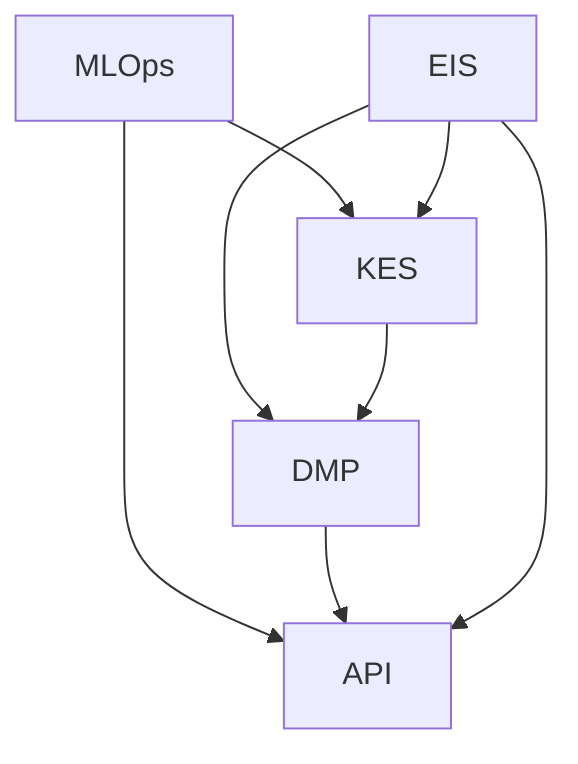 graph TD;
    A[EIS]-->B[DMP];
	C[MLOps]-->D[KES];
    A-->D;
	D-->B;
    C-->E[API];
    B-->E;
	A-->E;